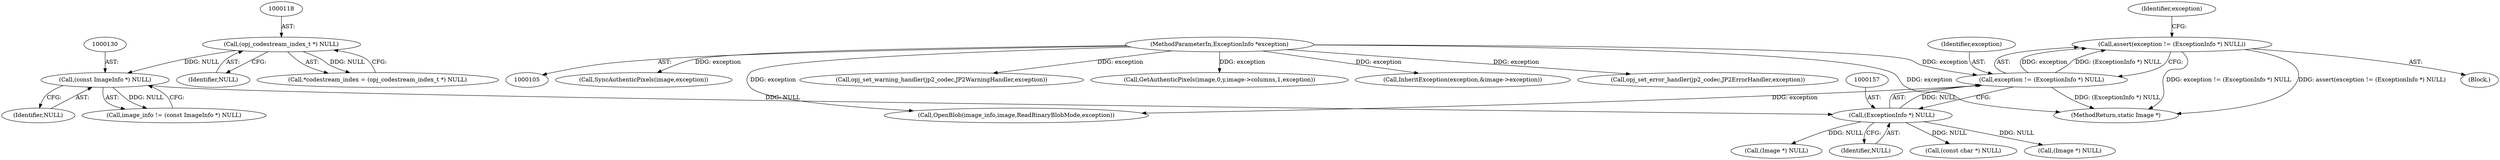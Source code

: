 digraph "0_ImageMagick_b0c5222ce31e8f941fa02ff9c7a040fb2db30dbc@API" {
"1000153" [label="(Call,assert(exception != (ExceptionInfo *) NULL))"];
"1000154" [label="(Call,exception != (ExceptionInfo *) NULL)"];
"1000107" [label="(MethodParameterIn,ExceptionInfo *exception)"];
"1000156" [label="(Call,(ExceptionInfo *) NULL)"];
"1000129" [label="(Call,(const ImageInfo *) NULL)"];
"1000117" [label="(Call,(opj_codestream_index_t *) NULL)"];
"1000202" [label="(Call,(Image *) NULL)"];
"1000158" [label="(Identifier,NULL)"];
"1000162" [label="(Identifier,exception)"];
"1000153" [label="(Call,assert(exception != (ExceptionInfo *) NULL))"];
"1000107" [label="(MethodParameterIn,ExceptionInfo *exception)"];
"1000981" [label="(Call,SyncAuthenticPixels(image,exception))"];
"1000119" [label="(Identifier,NULL)"];
"1000239" [label="(Call,opj_set_warning_handler(jp2_codec,JP2WarningHandler,exception))"];
"1000131" [label="(Identifier,NULL)"];
"1000773" [label="(Call,GetAuthenticPixels(image,0,y,image->columns,1,exception))"];
"1001016" [label="(MethodReturn,static Image *)"];
"1000653" [label="(Call,InheritException(exception,&image->exception))"];
"1000154" [label="(Call,exception != (ExceptionInfo *) NULL)"];
"1000127" [label="(Call,image_info != (const ImageInfo *) NULL)"];
"1000155" [label="(Identifier,exception)"];
"1000115" [label="(Call,*codestream_index = (opj_codestream_index_t *) NULL)"];
"1000156" [label="(Call,(ExceptionInfo *) NULL)"];
"1000117" [label="(Call,(opj_codestream_index_t *) NULL)"];
"1000129" [label="(Call,(const ImageInfo *) NULL)"];
"1000108" [label="(Block,)"];
"1000243" [label="(Call,opj_set_error_handler(jp2_codec,JP2ErrorHandler,exception))"];
"1000171" [label="(Call,OpenBlob(image_info,image,ReadBinaryBlobMode,exception))"];
"1000258" [label="(Call,(const char *) NULL)"];
"1000186" [label="(Call,(Image *) NULL)"];
"1000153" -> "1000108"  [label="AST: "];
"1000153" -> "1000154"  [label="CFG: "];
"1000154" -> "1000153"  [label="AST: "];
"1000162" -> "1000153"  [label="CFG: "];
"1000153" -> "1001016"  [label="DDG: assert(exception != (ExceptionInfo *) NULL)"];
"1000153" -> "1001016"  [label="DDG: exception != (ExceptionInfo *) NULL"];
"1000154" -> "1000153"  [label="DDG: exception"];
"1000154" -> "1000153"  [label="DDG: (ExceptionInfo *) NULL"];
"1000154" -> "1000156"  [label="CFG: "];
"1000155" -> "1000154"  [label="AST: "];
"1000156" -> "1000154"  [label="AST: "];
"1000154" -> "1001016"  [label="DDG: (ExceptionInfo *) NULL"];
"1000107" -> "1000154"  [label="DDG: exception"];
"1000156" -> "1000154"  [label="DDG: NULL"];
"1000154" -> "1000171"  [label="DDG: exception"];
"1000107" -> "1000105"  [label="AST: "];
"1000107" -> "1001016"  [label="DDG: exception"];
"1000107" -> "1000171"  [label="DDG: exception"];
"1000107" -> "1000239"  [label="DDG: exception"];
"1000107" -> "1000243"  [label="DDG: exception"];
"1000107" -> "1000653"  [label="DDG: exception"];
"1000107" -> "1000773"  [label="DDG: exception"];
"1000107" -> "1000981"  [label="DDG: exception"];
"1000156" -> "1000158"  [label="CFG: "];
"1000157" -> "1000156"  [label="AST: "];
"1000158" -> "1000156"  [label="AST: "];
"1000129" -> "1000156"  [label="DDG: NULL"];
"1000156" -> "1000186"  [label="DDG: NULL"];
"1000156" -> "1000202"  [label="DDG: NULL"];
"1000156" -> "1000258"  [label="DDG: NULL"];
"1000129" -> "1000127"  [label="AST: "];
"1000129" -> "1000131"  [label="CFG: "];
"1000130" -> "1000129"  [label="AST: "];
"1000131" -> "1000129"  [label="AST: "];
"1000127" -> "1000129"  [label="CFG: "];
"1000129" -> "1000127"  [label="DDG: NULL"];
"1000117" -> "1000129"  [label="DDG: NULL"];
"1000117" -> "1000115"  [label="AST: "];
"1000117" -> "1000119"  [label="CFG: "];
"1000118" -> "1000117"  [label="AST: "];
"1000119" -> "1000117"  [label="AST: "];
"1000115" -> "1000117"  [label="CFG: "];
"1000117" -> "1000115"  [label="DDG: NULL"];
}
